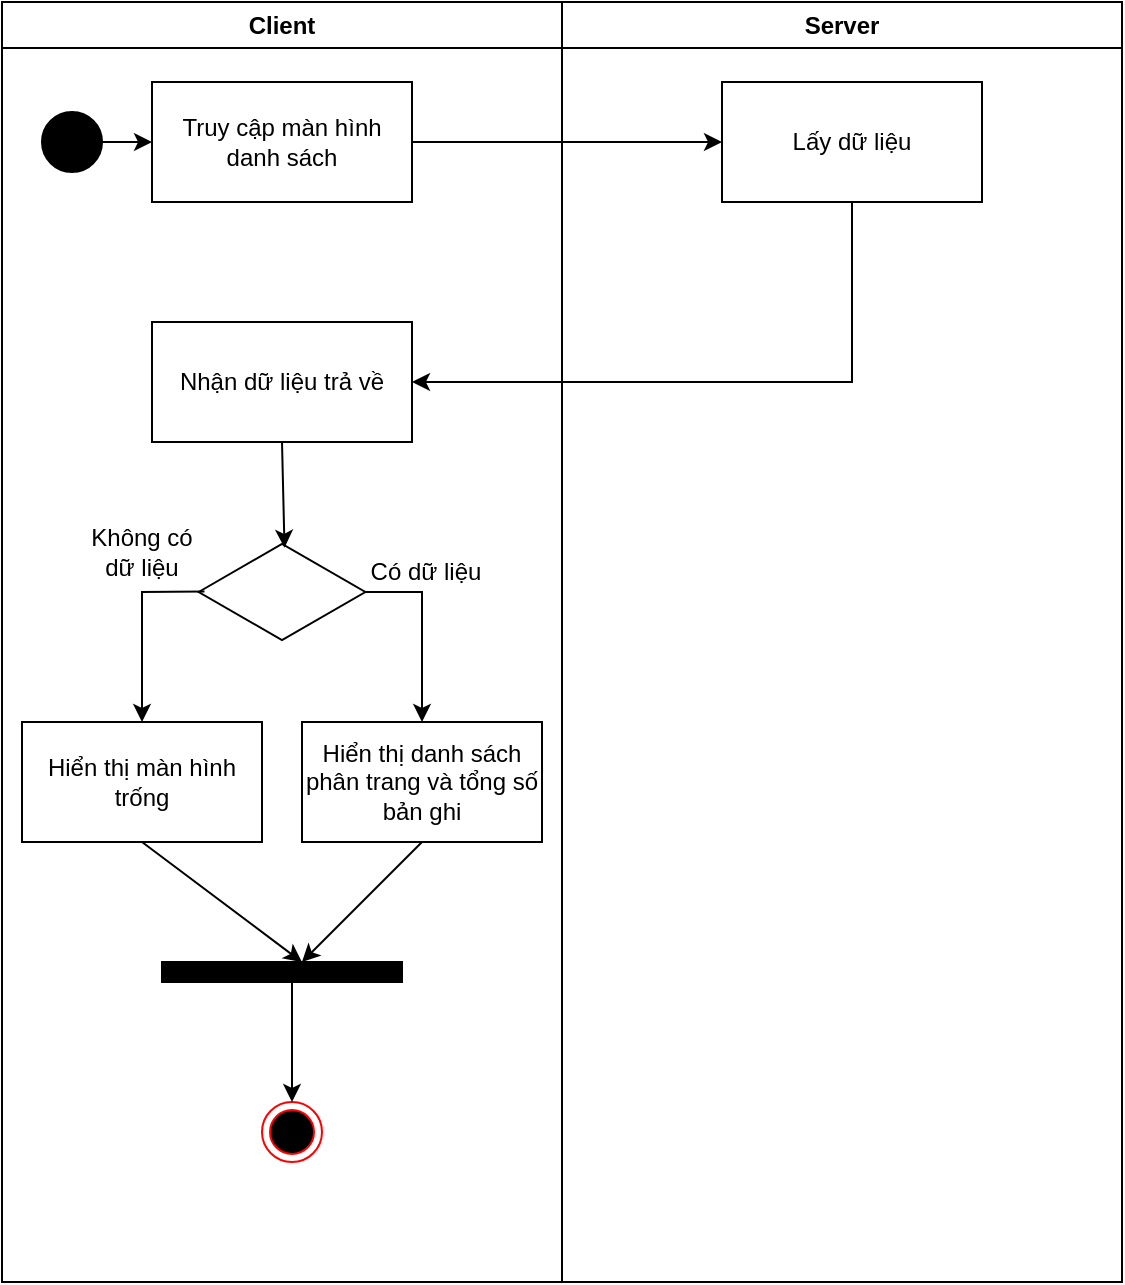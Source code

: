 <mxfile version="24.4.10" type="device">
  <diagram name="Trang-1" id="JUMVndhIV6VzTNX-Wflu">
    <mxGraphModel dx="1134" dy="589" grid="1" gridSize="10" guides="1" tooltips="1" connect="1" arrows="1" fold="1" page="1" pageScale="1" pageWidth="827" pageHeight="1169" math="0" shadow="0">
      <root>
        <mxCell id="0" />
        <mxCell id="1" parent="0" />
        <mxCell id="P2O0nUHj1vZX7GxOqHco-1" value="Client" style="swimlane;whiteSpace=wrap;html=1;" vertex="1" parent="1">
          <mxGeometry x="80" y="40" width="280" height="640" as="geometry" />
        </mxCell>
        <mxCell id="P2O0nUHj1vZX7GxOqHco-2" value="" style="ellipse;shape=doubleEllipse;whiteSpace=wrap;html=1;aspect=fixed;fillColor=#000000;" vertex="1" parent="P2O0nUHj1vZX7GxOqHco-1">
          <mxGeometry x="20" y="55" width="30" height="30" as="geometry" />
        </mxCell>
        <mxCell id="P2O0nUHj1vZX7GxOqHco-3" value="Truy cập màn hình danh sách" style="rounded=0;whiteSpace=wrap;html=1;" vertex="1" parent="P2O0nUHj1vZX7GxOqHco-1">
          <mxGeometry x="75" y="40" width="130" height="60" as="geometry" />
        </mxCell>
        <mxCell id="P2O0nUHj1vZX7GxOqHco-4" value="" style="endArrow=classic;html=1;rounded=0;exitX=1;exitY=0.5;exitDx=0;exitDy=0;entryX=0;entryY=0.5;entryDx=0;entryDy=0;" edge="1" parent="P2O0nUHj1vZX7GxOqHco-1" source="P2O0nUHj1vZX7GxOqHco-2" target="P2O0nUHj1vZX7GxOqHco-3">
          <mxGeometry width="50" height="50" relative="1" as="geometry">
            <mxPoint x="310" y="200" as="sourcePoint" />
            <mxPoint x="360" y="150" as="targetPoint" />
          </mxGeometry>
        </mxCell>
        <mxCell id="P2O0nUHj1vZX7GxOqHco-12" value="" style="ellipse;html=1;shape=endState;fillColor=#000000;strokeColor=#ff0000;" vertex="1" parent="P2O0nUHj1vZX7GxOqHco-1">
          <mxGeometry x="130" y="550" width="30" height="30" as="geometry" />
        </mxCell>
        <mxCell id="P2O0nUHj1vZX7GxOqHco-25" value="Nhận dữ liệu trả về" style="rounded=0;whiteSpace=wrap;html=1;" vertex="1" parent="P2O0nUHj1vZX7GxOqHco-1">
          <mxGeometry x="75" y="160" width="130" height="60" as="geometry" />
        </mxCell>
        <mxCell id="P2O0nUHj1vZX7GxOqHco-27" value="" style="html=1;whiteSpace=wrap;aspect=fixed;shape=isoRectangle;" vertex="1" parent="P2O0nUHj1vZX7GxOqHco-1">
          <mxGeometry x="98.34" y="270" width="83.33" height="50" as="geometry" />
        </mxCell>
        <mxCell id="P2O0nUHj1vZX7GxOqHco-28" value="" style="endArrow=classic;html=1;rounded=0;exitX=0.5;exitY=1;exitDx=0;exitDy=0;entryX=0.515;entryY=0.058;entryDx=0;entryDy=0;entryPerimeter=0;" edge="1" parent="P2O0nUHj1vZX7GxOqHco-1" source="P2O0nUHj1vZX7GxOqHco-25" target="P2O0nUHj1vZX7GxOqHco-27">
          <mxGeometry width="50" height="50" relative="1" as="geometry">
            <mxPoint x="340" y="250" as="sourcePoint" />
            <mxPoint x="390" y="200" as="targetPoint" />
          </mxGeometry>
        </mxCell>
        <mxCell id="P2O0nUHj1vZX7GxOqHco-30" value="Hiển thị màn hình trống" style="rounded=0;whiteSpace=wrap;html=1;" vertex="1" parent="P2O0nUHj1vZX7GxOqHco-1">
          <mxGeometry x="10" y="360" width="120" height="60" as="geometry" />
        </mxCell>
        <mxCell id="P2O0nUHj1vZX7GxOqHco-31" value="Hiển thị danh sách phân trang và tổng số bản ghi" style="rounded=0;whiteSpace=wrap;html=1;" vertex="1" parent="P2O0nUHj1vZX7GxOqHco-1">
          <mxGeometry x="150" y="360" width="120" height="60" as="geometry" />
        </mxCell>
        <mxCell id="P2O0nUHj1vZX7GxOqHco-32" value="" style="endArrow=classic;html=1;rounded=0;" edge="1" parent="P2O0nUHj1vZX7GxOqHco-1">
          <mxGeometry width="50" height="50" relative="1" as="geometry">
            <mxPoint x="182" y="295" as="sourcePoint" />
            <mxPoint x="210" y="360" as="targetPoint" />
            <Array as="points">
              <mxPoint x="210" y="295" />
            </Array>
          </mxGeometry>
        </mxCell>
        <mxCell id="P2O0nUHj1vZX7GxOqHco-33" value="Có dữ liệu" style="text;html=1;align=center;verticalAlign=middle;whiteSpace=wrap;rounded=0;" vertex="1" parent="P2O0nUHj1vZX7GxOqHco-1">
          <mxGeometry x="181.67" y="270" width="60" height="30" as="geometry" />
        </mxCell>
        <mxCell id="P2O0nUHj1vZX7GxOqHco-34" value="" style="endArrow=classic;html=1;rounded=0;exitX=0.035;exitY=0.496;exitDx=0;exitDy=0;exitPerimeter=0;entryX=0.5;entryY=0;entryDx=0;entryDy=0;" edge="1" parent="P2O0nUHj1vZX7GxOqHco-1" source="P2O0nUHj1vZX7GxOqHco-27" target="P2O0nUHj1vZX7GxOqHco-30">
          <mxGeometry width="50" height="50" relative="1" as="geometry">
            <mxPoint x="340" y="390" as="sourcePoint" />
            <mxPoint x="390" y="340" as="targetPoint" />
            <Array as="points">
              <mxPoint x="70" y="295" />
            </Array>
          </mxGeometry>
        </mxCell>
        <mxCell id="P2O0nUHj1vZX7GxOqHco-35" value="Không có dữ liệu" style="text;html=1;align=center;verticalAlign=middle;whiteSpace=wrap;rounded=0;" vertex="1" parent="P2O0nUHj1vZX7GxOqHco-1">
          <mxGeometry x="40" y="260" width="60" height="30" as="geometry" />
        </mxCell>
        <mxCell id="P2O0nUHj1vZX7GxOqHco-37" value="" style="html=1;points=[[0,0,0,0,5],[0,1,0,0,-5],[1,0,0,0,5],[1,1,0,0,-5]];perimeter=orthogonalPerimeter;outlineConnect=0;targetShapes=umlLifeline;portConstraint=eastwest;newEdgeStyle={&quot;curved&quot;:0,&quot;rounded&quot;:0};direction=south;fillColor=#000000;" vertex="1" parent="P2O0nUHj1vZX7GxOqHco-1">
          <mxGeometry x="80" y="480" width="120" height="10" as="geometry" />
        </mxCell>
        <mxCell id="P2O0nUHj1vZX7GxOqHco-39" value="" style="endArrow=classic;html=1;rounded=0;exitX=0.5;exitY=1;exitDx=0;exitDy=0;entryX=0;entryY=0.417;entryDx=0;entryDy=0;entryPerimeter=0;" edge="1" parent="P2O0nUHj1vZX7GxOqHco-1" source="P2O0nUHj1vZX7GxOqHco-30" target="P2O0nUHj1vZX7GxOqHco-37">
          <mxGeometry width="50" height="50" relative="1" as="geometry">
            <mxPoint x="340" y="390" as="sourcePoint" />
            <mxPoint x="390" y="340" as="targetPoint" />
          </mxGeometry>
        </mxCell>
        <mxCell id="P2O0nUHj1vZX7GxOqHco-42" value="" style="endArrow=classic;html=1;rounded=0;entryX=0.5;entryY=0;entryDx=0;entryDy=0;" edge="1" parent="P2O0nUHj1vZX7GxOqHco-1" source="P2O0nUHj1vZX7GxOqHco-37" target="P2O0nUHj1vZX7GxOqHco-12">
          <mxGeometry width="50" height="50" relative="1" as="geometry">
            <mxPoint x="340" y="390" as="sourcePoint" />
            <mxPoint x="390" y="340" as="targetPoint" />
          </mxGeometry>
        </mxCell>
        <mxCell id="P2O0nUHj1vZX7GxOqHco-14" value="Server" style="swimlane;whiteSpace=wrap;html=1;" vertex="1" parent="1">
          <mxGeometry x="360" y="40" width="280" height="640" as="geometry" />
        </mxCell>
        <mxCell id="P2O0nUHj1vZX7GxOqHco-23" value="Lấy dữ liệu" style="rounded=0;whiteSpace=wrap;html=1;" vertex="1" parent="P2O0nUHj1vZX7GxOqHco-14">
          <mxGeometry x="80" y="40" width="130" height="60" as="geometry" />
        </mxCell>
        <mxCell id="P2O0nUHj1vZX7GxOqHco-24" value="" style="endArrow=classic;html=1;rounded=0;exitX=1;exitY=0.5;exitDx=0;exitDy=0;entryX=0;entryY=0.5;entryDx=0;entryDy=0;" edge="1" parent="1" source="P2O0nUHj1vZX7GxOqHco-3" target="P2O0nUHj1vZX7GxOqHco-23">
          <mxGeometry width="50" height="50" relative="1" as="geometry">
            <mxPoint x="420" y="290" as="sourcePoint" />
            <mxPoint x="470" y="240" as="targetPoint" />
          </mxGeometry>
        </mxCell>
        <mxCell id="P2O0nUHj1vZX7GxOqHco-26" value="" style="endArrow=classic;html=1;rounded=0;exitX=0.5;exitY=1;exitDx=0;exitDy=0;entryX=1;entryY=0.5;entryDx=0;entryDy=0;" edge="1" parent="1" source="P2O0nUHj1vZX7GxOqHco-23" target="P2O0nUHj1vZX7GxOqHco-25">
          <mxGeometry width="50" height="50" relative="1" as="geometry">
            <mxPoint x="420" y="290" as="sourcePoint" />
            <mxPoint x="470" y="240" as="targetPoint" />
            <Array as="points">
              <mxPoint x="505" y="230" />
            </Array>
          </mxGeometry>
        </mxCell>
        <mxCell id="P2O0nUHj1vZX7GxOqHco-40" value="" style="endArrow=classic;html=1;rounded=0;exitX=0.5;exitY=1;exitDx=0;exitDy=0;" edge="1" parent="1" source="P2O0nUHj1vZX7GxOqHco-31">
          <mxGeometry width="50" height="50" relative="1" as="geometry">
            <mxPoint x="420" y="430" as="sourcePoint" />
            <mxPoint x="230" y="520" as="targetPoint" />
          </mxGeometry>
        </mxCell>
      </root>
    </mxGraphModel>
  </diagram>
</mxfile>
